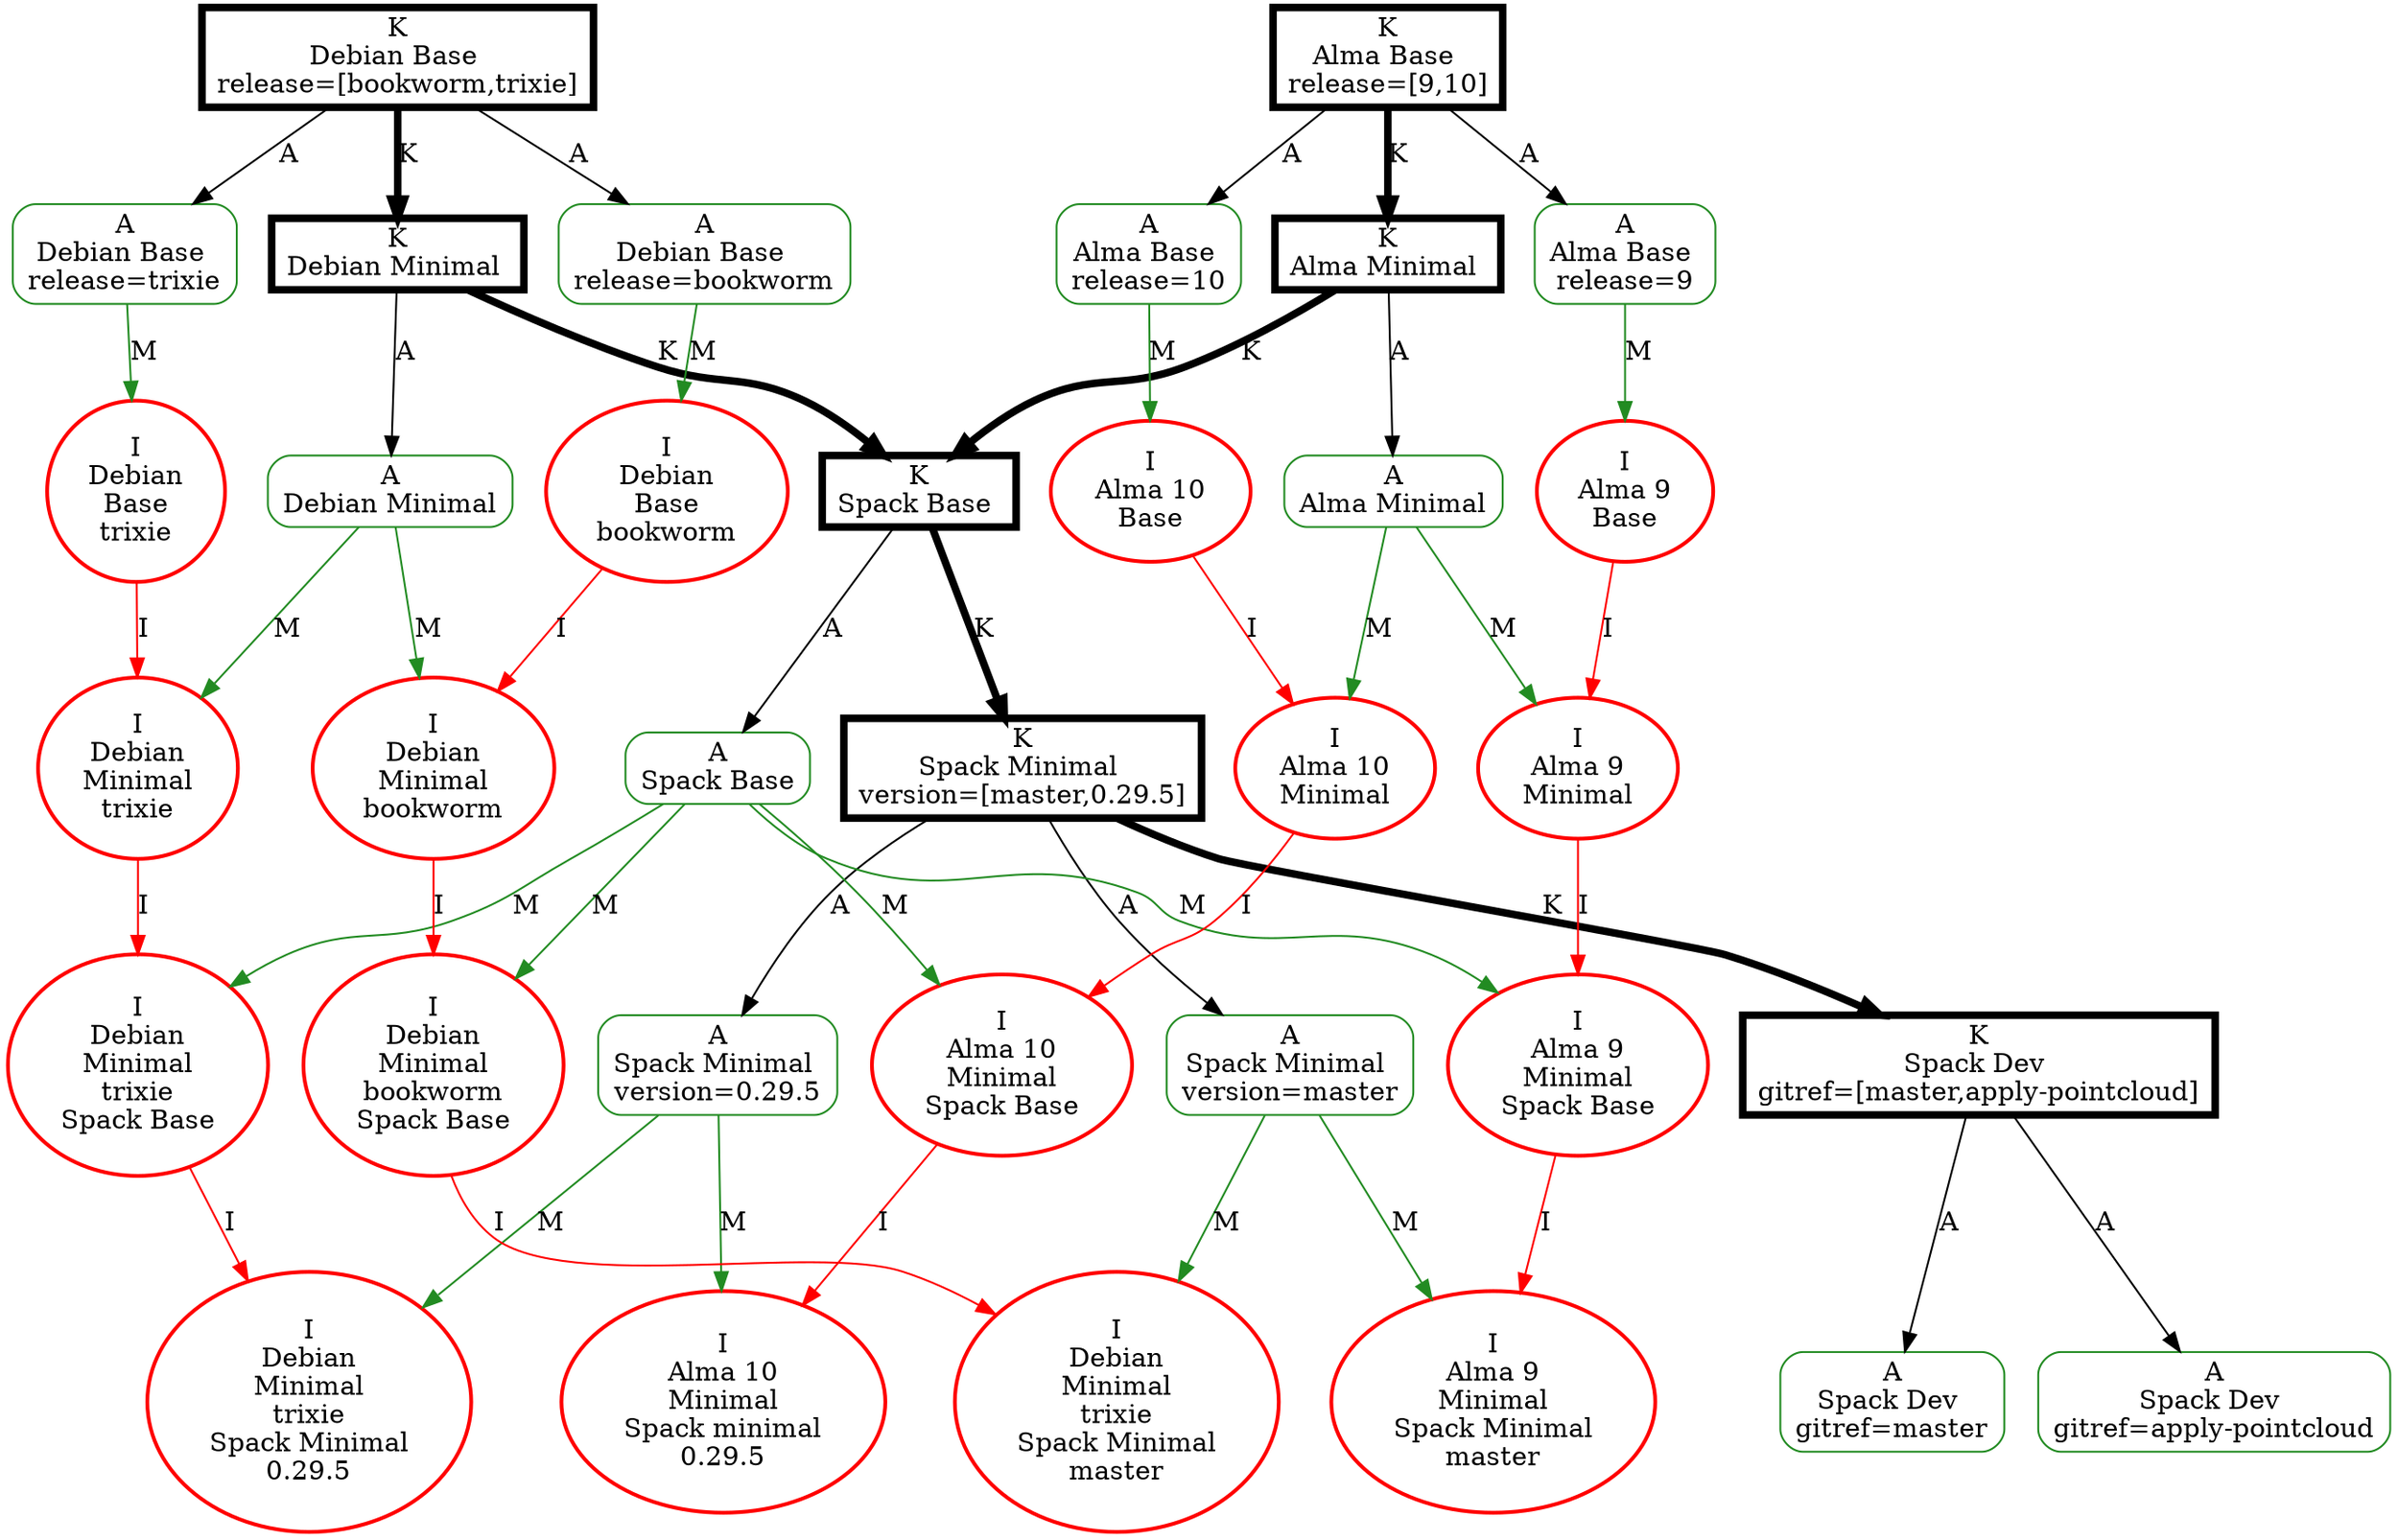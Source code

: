 digraph winch {
    // Nodes given in configuration
    node[shape=box,color=black,penwidth=4]
    KD[label="K\nDebian Base \nrelease=[bookworm,trixie]"]
    KDm[label="K\nDebian Minimal "]
    KA[label="K\nAlma Base \nrelease=[9,10]"]
    KAm[label="K\nAlma Minimal "]
    KS[label="K\nSpack Base "]
    KSm[label="K\nSpack Minimal \nversion=[master,0.29.5]"]
    KSd[label="K\nSpack Dev \ngitref=[master,apply-pointcloud]"]

    edge[label="K",color=black,penwidth=4]
    KD -> KDm -> KS
    KA -> KAm -> KS
    KS -> KSm -> KSd

    // Abstract (A) nodes are intermediate expansions of a K node generated with
    // the cross-product of all the list-of-string prarams in the K node.  If
    // the K node parameters are all scalar then the K node is promoted to an A
    // node.
    node[shape=Mrecord,penwidth=1,color=forestgreen]
    ADb[label="A\nDebian Base \nrelease=bookworm"]
    ADt[label="A\nDebian Base \nrelease=trixie"]
    ADm[label="A\nDebian Minimal "]

    AAn[label="A\nAlma Base \nrelease=9"]
    AAt[label="A\nAlma Base \nrelease=10"]
    AAm[label="A\nAlma Minimal "]

    AS[label="A\nSpack Base "]
    ASmm[label="A\nSpack Minimal \nversion=master"]
    ASmt[label="A\nSpack Minimal \nversion=0.29.5"]
    ASdm[label="A\nSpack Dev \ngitref=master"]
    ASda[label="A\nSpack Dev \ngitref=apply-pointcloud"]

    edge[label="A",color=black,penwidth=1]
    KD->ADb
    KD->ADt
    KDm->ADm
    KA->AAn
    KA->AAt

    KAm->AAm
    KS->AS
    KSm->ASmm
    KSm->ASmt
    KSd->ASdm
    KSd->ASda

    // Instance (I) nodes are formed from one A node and one other I node from
    // the set of I nodes in an A node of the parent K node....
    node[shape=ellipse,penwidth=2,color=red]

    IDb[label="I\nDebian\nBase\nbookworm"]
    IDt[label="I\nDebian\nBase\ntrixie"]
    IDmb[label="I\nDebian\nMinimal\nbookworm"]
    IDmt[label="I\nDebian\nMinimal\ntrixie"]
    IDmbS[label="I\nDebian\nMinimal\nbookworm\nSpack Base"]
    IDmtS[label="I\nDebian\nMinimal\ntrixie\nSpack Base"]
    IDmbSbm[label="I\nDebian\nMinimal\ntrixie\nSpack Minimal\nmaster"]
    IDmbSbz[label="I\nDebian\nMinimal\ntrixie\nSpack Minimal\n0.29.5"]

    IAn[label="I\nAlma 9\nBase"]
    IAt[label="I\nAlma 10\nBase"]
    IAmn[label="I\nAlma 9\nMinimal"]
    IAmt[label="I\nAlma 10\nMinimal"]
    IAmnS[label="I\nAlma 9\nMinimal\nSpack Base"]
    IAmtS[label="I\nAlma 10\nMinimal\nSpack Base"]
    IAmnSbm[label="I\nAlma 9\nMinimal\nSpack Minimal\nmaster"]
    IAmtSbz[label="I\nAlma 10\nMinimal\nSpack minimal\n0.29.5"]

    



    // An Instance Made only from a root parent A
    edge[label="M",color=forestgreen]

    ADb->IDb
    ADt->IDt
    AAn->IAn
    AAt->IAt

    // Product of A's and I's.  First from A's

    AS->IDmbS
    AS->IDmtS

    AAm->IAmn
    AAm->IAmt

    AS->IAmnS
    AS->IAmtS

    ADm->IDmb
    ADm->IDmt

    ASmm->IDmbSbm
    ASmt->IDmbSbz
    ASmm->IAmnSbm
    ASmt->IAmtSbz

    // Then from I's
    edge[label="I",color=red]

    IDb->IDmb
    IDt->IDmt

    IDmb->IDmbS
    IDmt->IDmtS

    IAn->IAmn
    IAt->IAmt

    IAmn->IAmnS
    IAmt->IAmtS

    // etc

    IDmbS->IDmbSbm
    IDmtS->IDmbSbz

    IAmnS->IAmnSbm
    IAmtS->IAmtSbz

}



